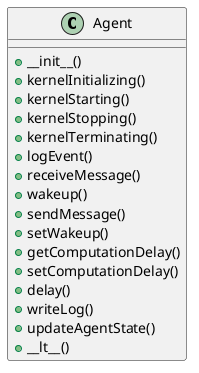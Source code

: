 @startuml
class Agent {
  + __init__()
  + kernelInitializing()
  + kernelStarting()
  + kernelStopping()
  + kernelTerminating()
  + logEvent()
  + receiveMessage()
  + wakeup()
  + sendMessage()
  + setWakeup()
  + getComputationDelay()
  + setComputationDelay()
  + delay()
  + writeLog()
  + updateAgentState()
  + __lt__()
}
@enduml